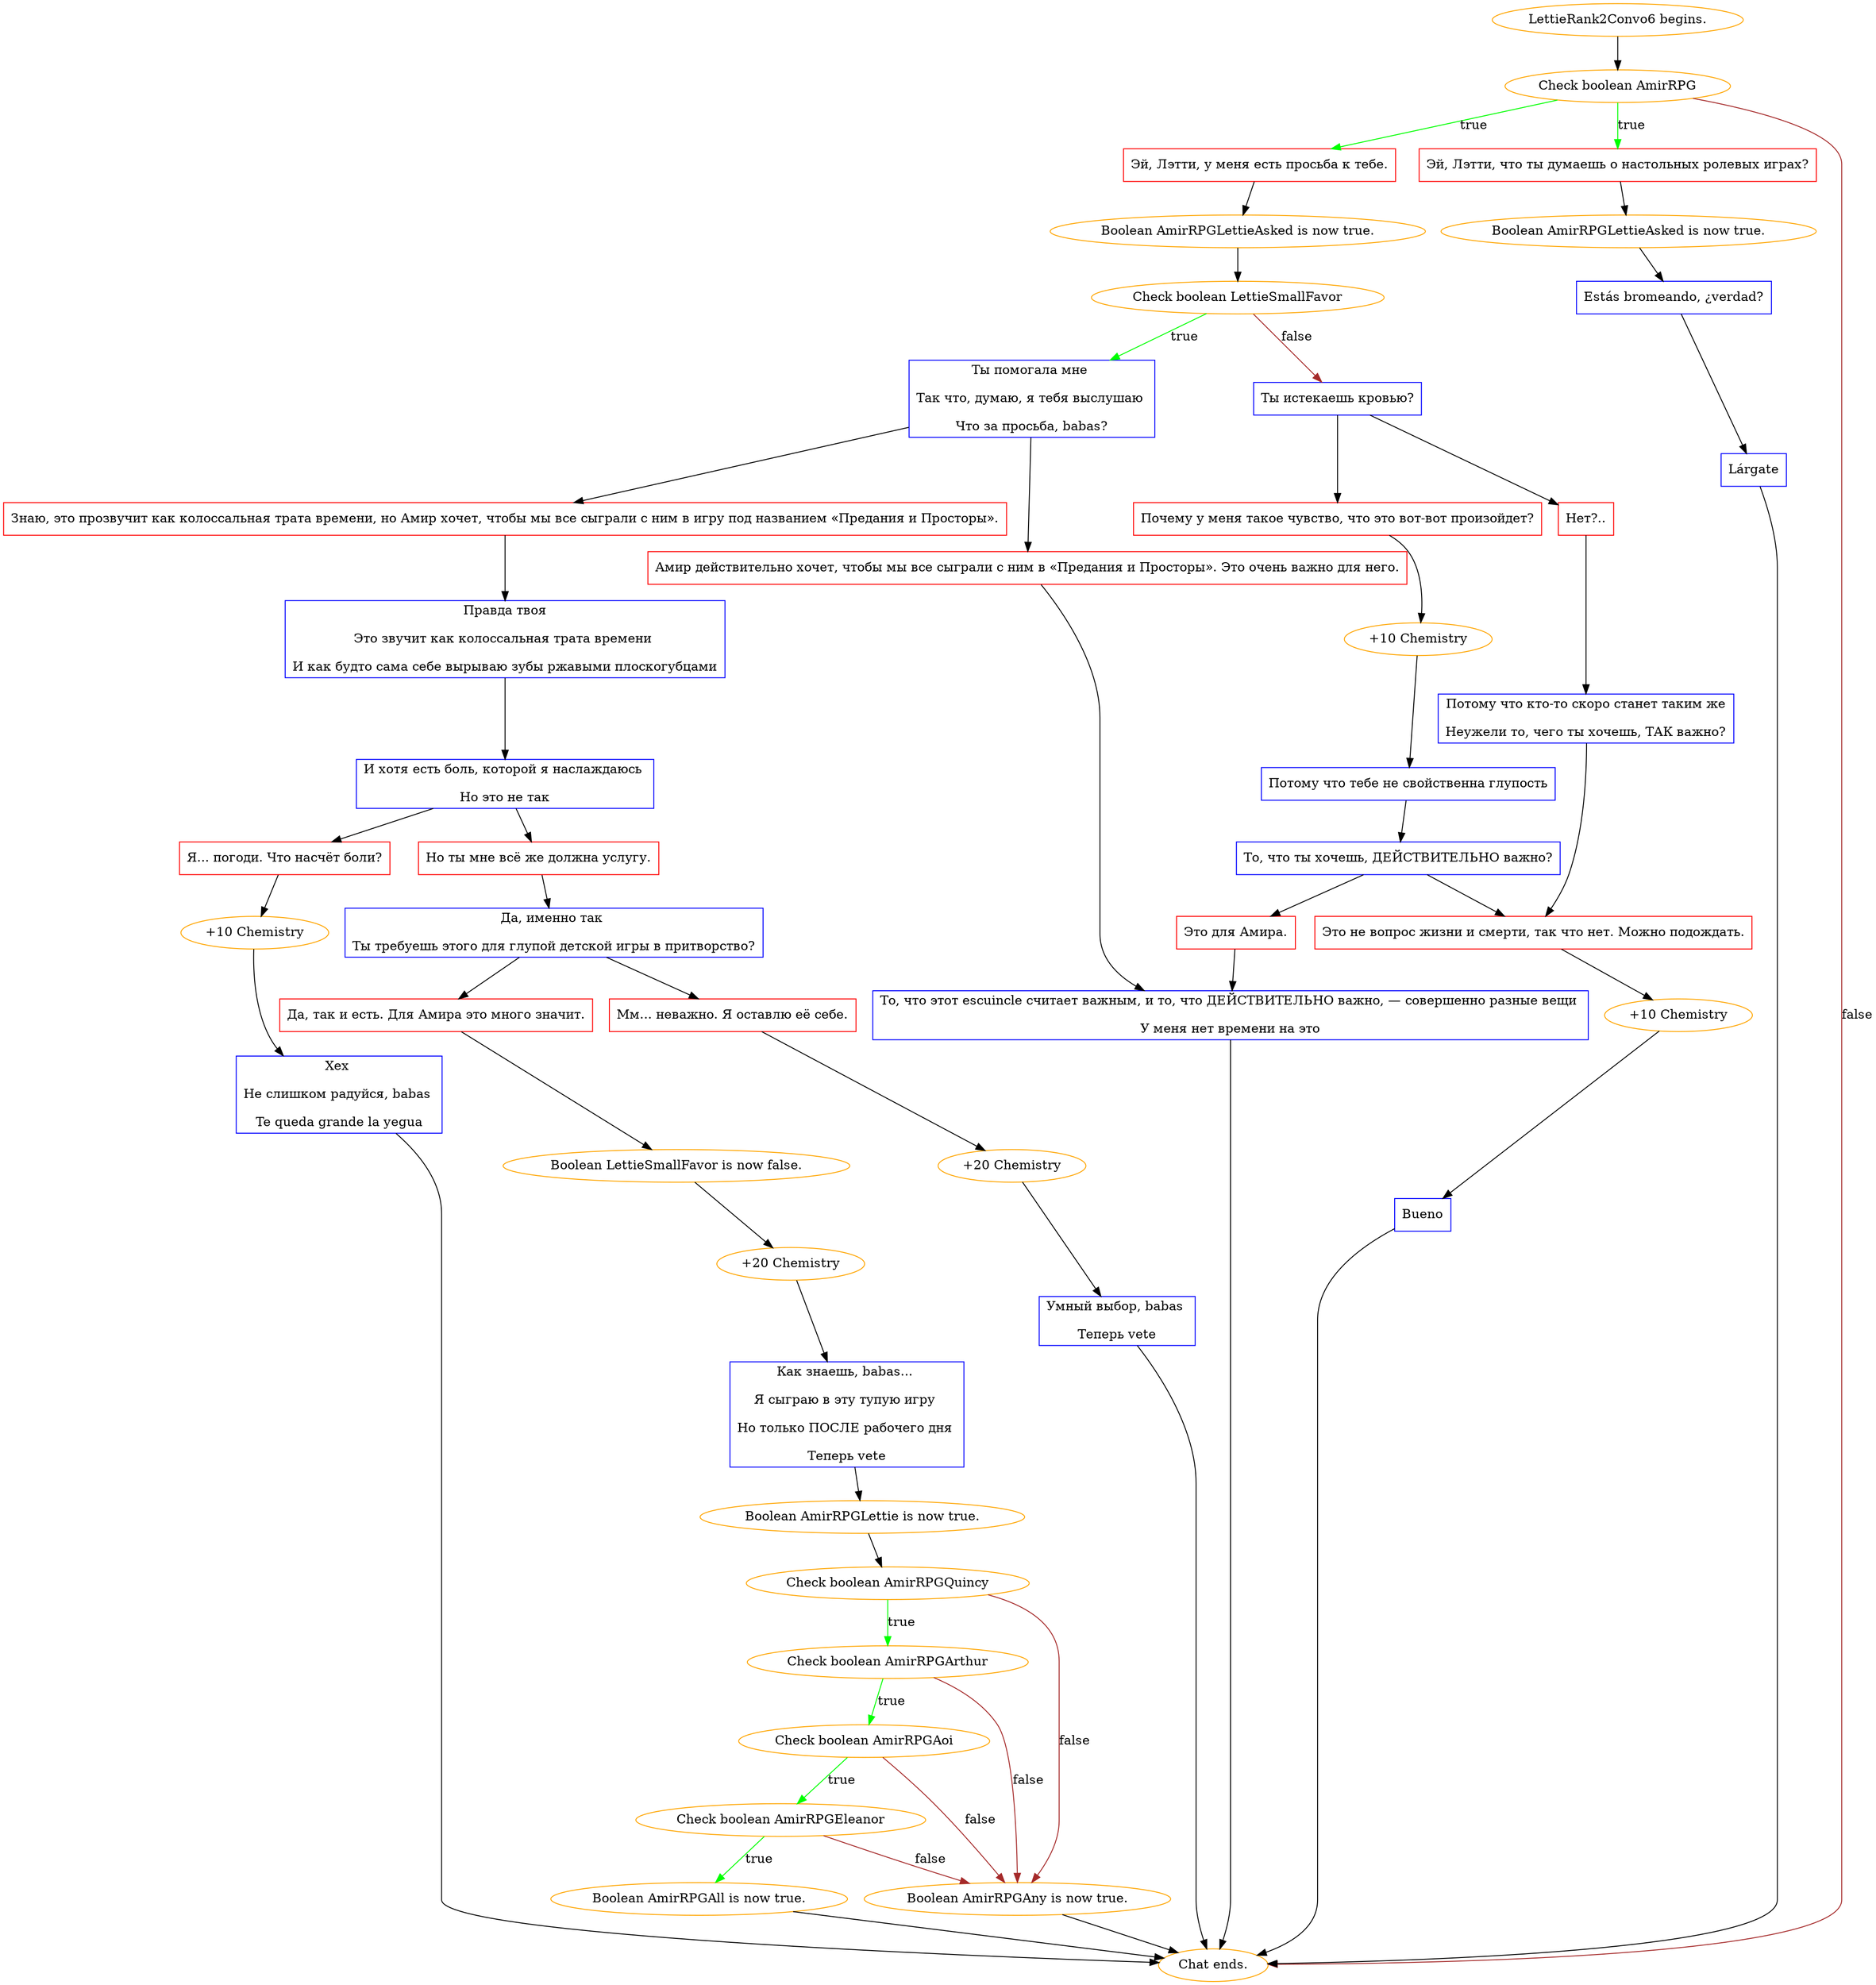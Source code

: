 digraph {
	"LettieRank2Convo6 begins." [color=orange];
		"LettieRank2Convo6 begins." -> j1196979813;
	j1196979813 [label="Check boolean AmirRPG",color=orange];
		j1196979813 -> j1711959430 [label=true,color=green];
		j1196979813 -> j3549863652 [label=true,color=green];
		j1196979813 -> "Chat ends." [label=false,color=brown];
	j1711959430 [label="Эй, Лэтти, у меня есть просьба к тебе.",shape=box,color=red];
		j1711959430 -> j1509902606;
	j3549863652 [label="Эй, Лэтти, что ты думаешь о настольных ролевых играх?",shape=box,color=red];
		j3549863652 -> j2642267800;
	"Chat ends." [color=orange];
	j1509902606 [label="Boolean AmirRPGLettieAsked is now true.",color=orange];
		j1509902606 -> j1776819313;
	j2642267800 [label="Boolean AmirRPGLettieAsked is now true.",color=orange];
		j2642267800 -> j1669147446;
	j1776819313 [label="Check boolean LettieSmallFavor",color=orange];
		j1776819313 -> j3216776173 [label=true,color=green];
		j1776819313 -> j3043579714 [label=false,color=brown];
	j1669147446 [label="Estás bromeando, ¿verdad?",shape=box,color=blue];
		j1669147446 -> j4236534637;
	j3216776173 [label="Ты помогала мне 
Так что, думаю, я тебя выслушаю 
Что за просьба, babas?",shape=box,color=blue];
		j3216776173 -> j4253259790;
		j3216776173 -> j4052162004;
	j3043579714 [label="Ты истекаешь кровью?",shape=box,color=blue];
		j3043579714 -> j2243236710;
		j3043579714 -> j990289762;
	j4236534637 [label="Lárgate",shape=box,color=blue];
		j4236534637 -> "Chat ends.";
	j4253259790 [label="Знаю, это прозвучит как колоссальная трата времени, но Амир хочет, чтобы мы все сыграли с ним в игру под названием «Предания и Просторы».",shape=box,color=red];
		j4253259790 -> j1171339132;
	j4052162004 [label="Амир действительно хочет, чтобы мы все сыграли с ним в «Предания и Просторы». Это очень важно для него.",shape=box,color=red];
		j4052162004 -> j2309296497;
	j2243236710 [label="Почему у меня такое чувство, что это вот-вот произойдет?",shape=box,color=red];
		j2243236710 -> j2494659541;
	j990289762 [label="Нет?..",shape=box,color=red];
		j990289762 -> j2364077571;
	j1171339132 [label="Правда твоя
Это звучит как колоссальная трата времени 
И как будто сама себе вырываю зубы ржавыми плоскогубцами",shape=box,color=blue];
		j1171339132 -> j3806052239;
	j2309296497 [label="То, что этот escuincle считает важным, и то, что ДЕЙСТВИТЕЛЬНО важно, — совершенно разные вещи 
У меня нет времени на это",shape=box,color=blue];
		j2309296497 -> "Chat ends.";
	j2494659541 [label="+10 Chemistry",color=orange];
		j2494659541 -> j31015899;
	j2364077571 [label="Потому что кто-то скоро станет таким же
Неужели то, чего ты хочешь, ТАК важно?",shape=box,color=blue];
		j2364077571 -> j2745268337;
	j3806052239 [label="И хотя есть боль, которой я наслаждаюсь 
Но это не так",shape=box,color=blue];
		j3806052239 -> j3164847231;
		j3806052239 -> j2718925136;
	j31015899 [label="Потому что тебе не свойственна глупость",shape=box,color=blue];
		j31015899 -> j4198732899;
	j2745268337 [label="Это не вопрос жизни и смерти, так что нет. Можно подождать.",shape=box,color=red];
		j2745268337 -> j999874159;
	j3164847231 [label="Но ты мне всё же должна услугу.",shape=box,color=red];
		j3164847231 -> j2682687089;
	j2718925136 [label="Я... погоди. Что насчёт боли?",shape=box,color=red];
		j2718925136 -> j3507017617;
	j4198732899 [label="То, что ты хочешь, ДЕЙСТВИТЕЛЬНО важно?",shape=box,color=blue];
		j4198732899 -> j1789564670;
		j4198732899 -> j2745268337;
	j999874159 [label="+10 Chemistry",color=orange];
		j999874159 -> j3748645904;
	j2682687089 [label="Да, именно так 
Ты требуешь этого для глупой детской игры в притворство?",shape=box,color=blue];
		j2682687089 -> j1322683509;
		j2682687089 -> j3659851895;
	j3507017617 [label="+10 Chemistry",color=orange];
		j3507017617 -> j2996911063;
	j1789564670 [label="Это для Амира.",shape=box,color=red];
		j1789564670 -> j2309296497;
	j3748645904 [label="Bueno",shape=box,color=blue];
		j3748645904 -> "Chat ends.";
	j1322683509 [label="Да, так и есть. Для Амира это много значит.",shape=box,color=red];
		j1322683509 -> j1611702879;
	j3659851895 [label="Мм... неважно. Я оставлю её себе.",shape=box,color=red];
		j3659851895 -> j3335461372;
	j2996911063 [label="Хех 
Не слишком радуйся, babas 
Te queda grande la yegua",shape=box,color=blue];
		j2996911063 -> "Chat ends.";
	j1611702879 [label="Boolean LettieSmallFavor is now false.",color=orange];
		j1611702879 -> j2829082616;
	j3335461372 [label="+20 Chemistry",color=orange];
		j3335461372 -> j4037231742;
	j2829082616 [label="+20 Chemistry",color=orange];
		j2829082616 -> j2210296972;
	j4037231742 [label="Умный выбор, babas 
Теперь vete",shape=box,color=blue];
		j4037231742 -> "Chat ends.";
	j2210296972 [label="Как знаешь, babas... 
Я сыграю в эту тупую игру 
Но только ПОСЛЕ рабочего дня 
Теперь vete",shape=box,color=blue];
		j2210296972 -> j3298870984;
	j3298870984 [label="Boolean AmirRPGLettie is now true.",color=orange];
		j3298870984 -> j2274530056;
	j2274530056 [label="Check boolean AmirRPGQuincy",color=orange];
		j2274530056 -> j1722720495 [label=true,color=green];
		j2274530056 -> j1992773596 [label=false,color=brown];
	j1722720495 [label="Check boolean AmirRPGArthur",color=orange];
		j1722720495 -> j1055796625 [label=true,color=green];
		j1722720495 -> j1992773596 [label=false,color=brown];
	j1992773596 [label="Boolean AmirRPGAny is now true.",color=orange];
		j1992773596 -> "Chat ends.";
	j1055796625 [label="Check boolean AmirRPGAoi",color=orange];
		j1055796625 -> j2036451565 [label=true,color=green];
		j1055796625 -> j1992773596 [label=false,color=brown];
	j2036451565 [label="Check boolean AmirRPGEleanor",color=orange];
		j2036451565 -> j2677000302 [label=true,color=green];
		j2036451565 -> j1992773596 [label=false,color=brown];
	j2677000302 [label="Boolean AmirRPGAll is now true.",color=orange];
		j2677000302 -> "Chat ends.";
}